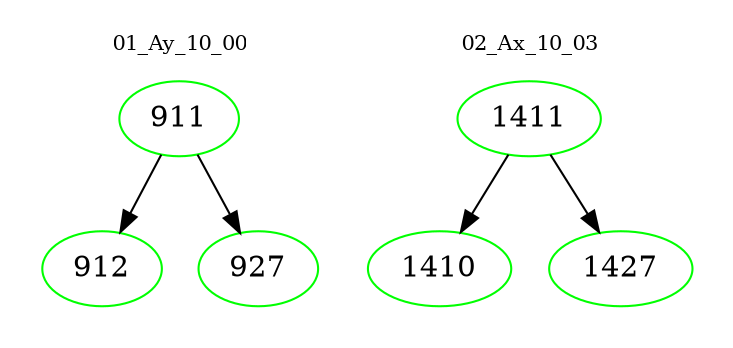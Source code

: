digraph{
subgraph cluster_0 {
color = white
label = "01_Ay_10_00";
fontsize=10;
T0_911 [label="911", color="green"]
T0_911 -> T0_912 [color="black"]
T0_912 [label="912", color="green"]
T0_911 -> T0_927 [color="black"]
T0_927 [label="927", color="green"]
}
subgraph cluster_1 {
color = white
label = "02_Ax_10_03";
fontsize=10;
T1_1411 [label="1411", color="green"]
T1_1411 -> T1_1410 [color="black"]
T1_1410 [label="1410", color="green"]
T1_1411 -> T1_1427 [color="black"]
T1_1427 [label="1427", color="green"]
}
}
